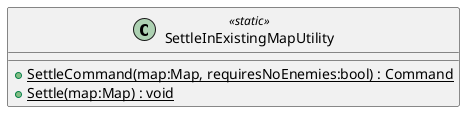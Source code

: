 @startuml
class SettleInExistingMapUtility <<static>> {
    + {static} SettleCommand(map:Map, requiresNoEnemies:bool) : Command
    + {static} Settle(map:Map) : void
}
@enduml
